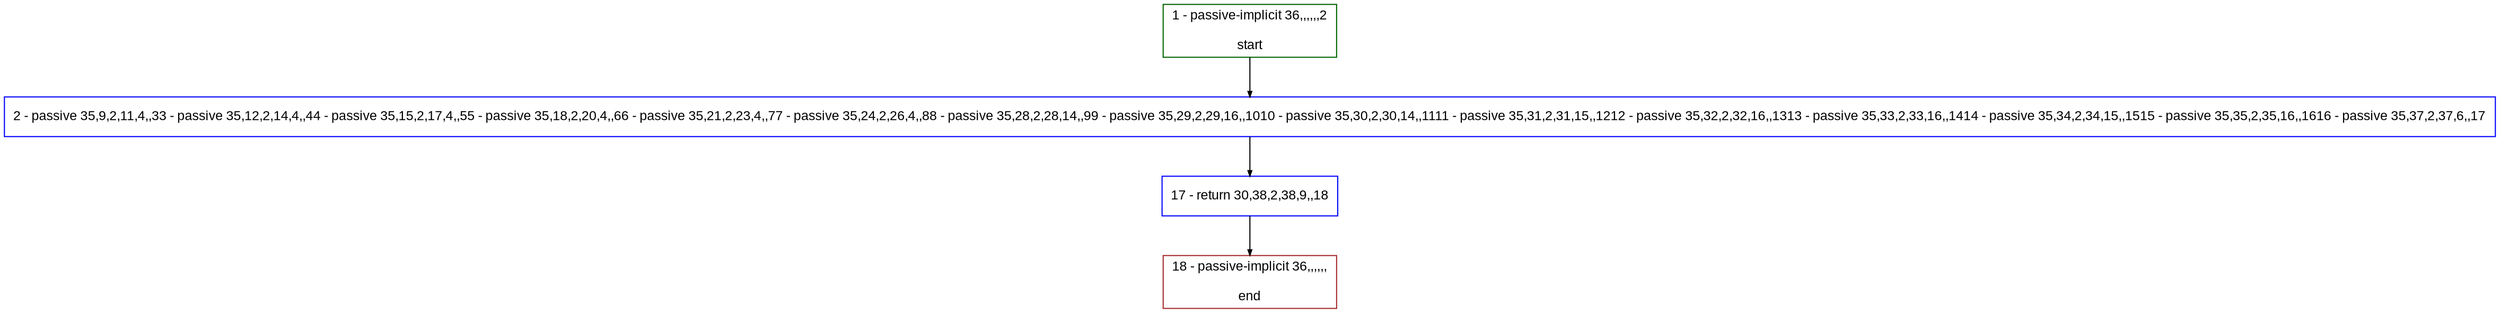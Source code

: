digraph "" {
  graph [bgcolor="white", fillcolor="#FFFFCC", pack="true", packmode="clust", fontname="Arial", label="", fontsize="12", compound="true", style="rounded,filled"];
  node [node_initialized="no", fillcolor="white", fontname="Arial", label="", color="grey", fontsize="12", fixedsize="false", compound="true", shape="rectangle", style="filled"];
  edge [arrowtail="none", lhead="", fontcolor="black", fontname="Arial", label="", color="black", fontsize="12", arrowhead="normal", arrowsize="0.5", compound="true", ltail="", dir="forward"];
  __N1 [fillcolor="#ffffff", label="2 - passive 35,9,2,11,4,,33 - passive 35,12,2,14,4,,44 - passive 35,15,2,17,4,,55 - passive 35,18,2,20,4,,66 - passive 35,21,2,23,4,,77 - passive 35,24,2,26,4,,88 - passive 35,28,2,28,14,,99 - passive 35,29,2,29,16,,1010 - passive 35,30,2,30,14,,1111 - passive 35,31,2,31,15,,1212 - passive 35,32,2,32,16,,1313 - passive 35,33,2,33,16,,1414 - passive 35,34,2,34,15,,1515 - passive 35,35,2,35,16,,1616 - passive 35,37,2,37,6,,17", color="#0000ff", shape="box", style="filled"];
  __N2 [fillcolor="#ffffff", label="1 - passive-implicit 36,,,,,,2\n\nstart", color="#006400", shape="box", style="filled"];
  __N3 [fillcolor="#ffffff", label="17 - return 30,38,2,38,9,,18", color="#0000ff", shape="box", style="filled"];
  __N4 [fillcolor="#ffffff", label="18 - passive-implicit 36,,,,,,\n\nend", color="#a52a2a", shape="box", style="filled"];
  __N2 -> __N1 [arrowtail="none", color="#000000", label="", arrowhead="normal", dir="forward"];
  __N1 -> __N3 [arrowtail="none", color="#000000", label="", arrowhead="normal", dir="forward"];
  __N3 -> __N4 [arrowtail="none", color="#000000", label="", arrowhead="normal", dir="forward"];
}
